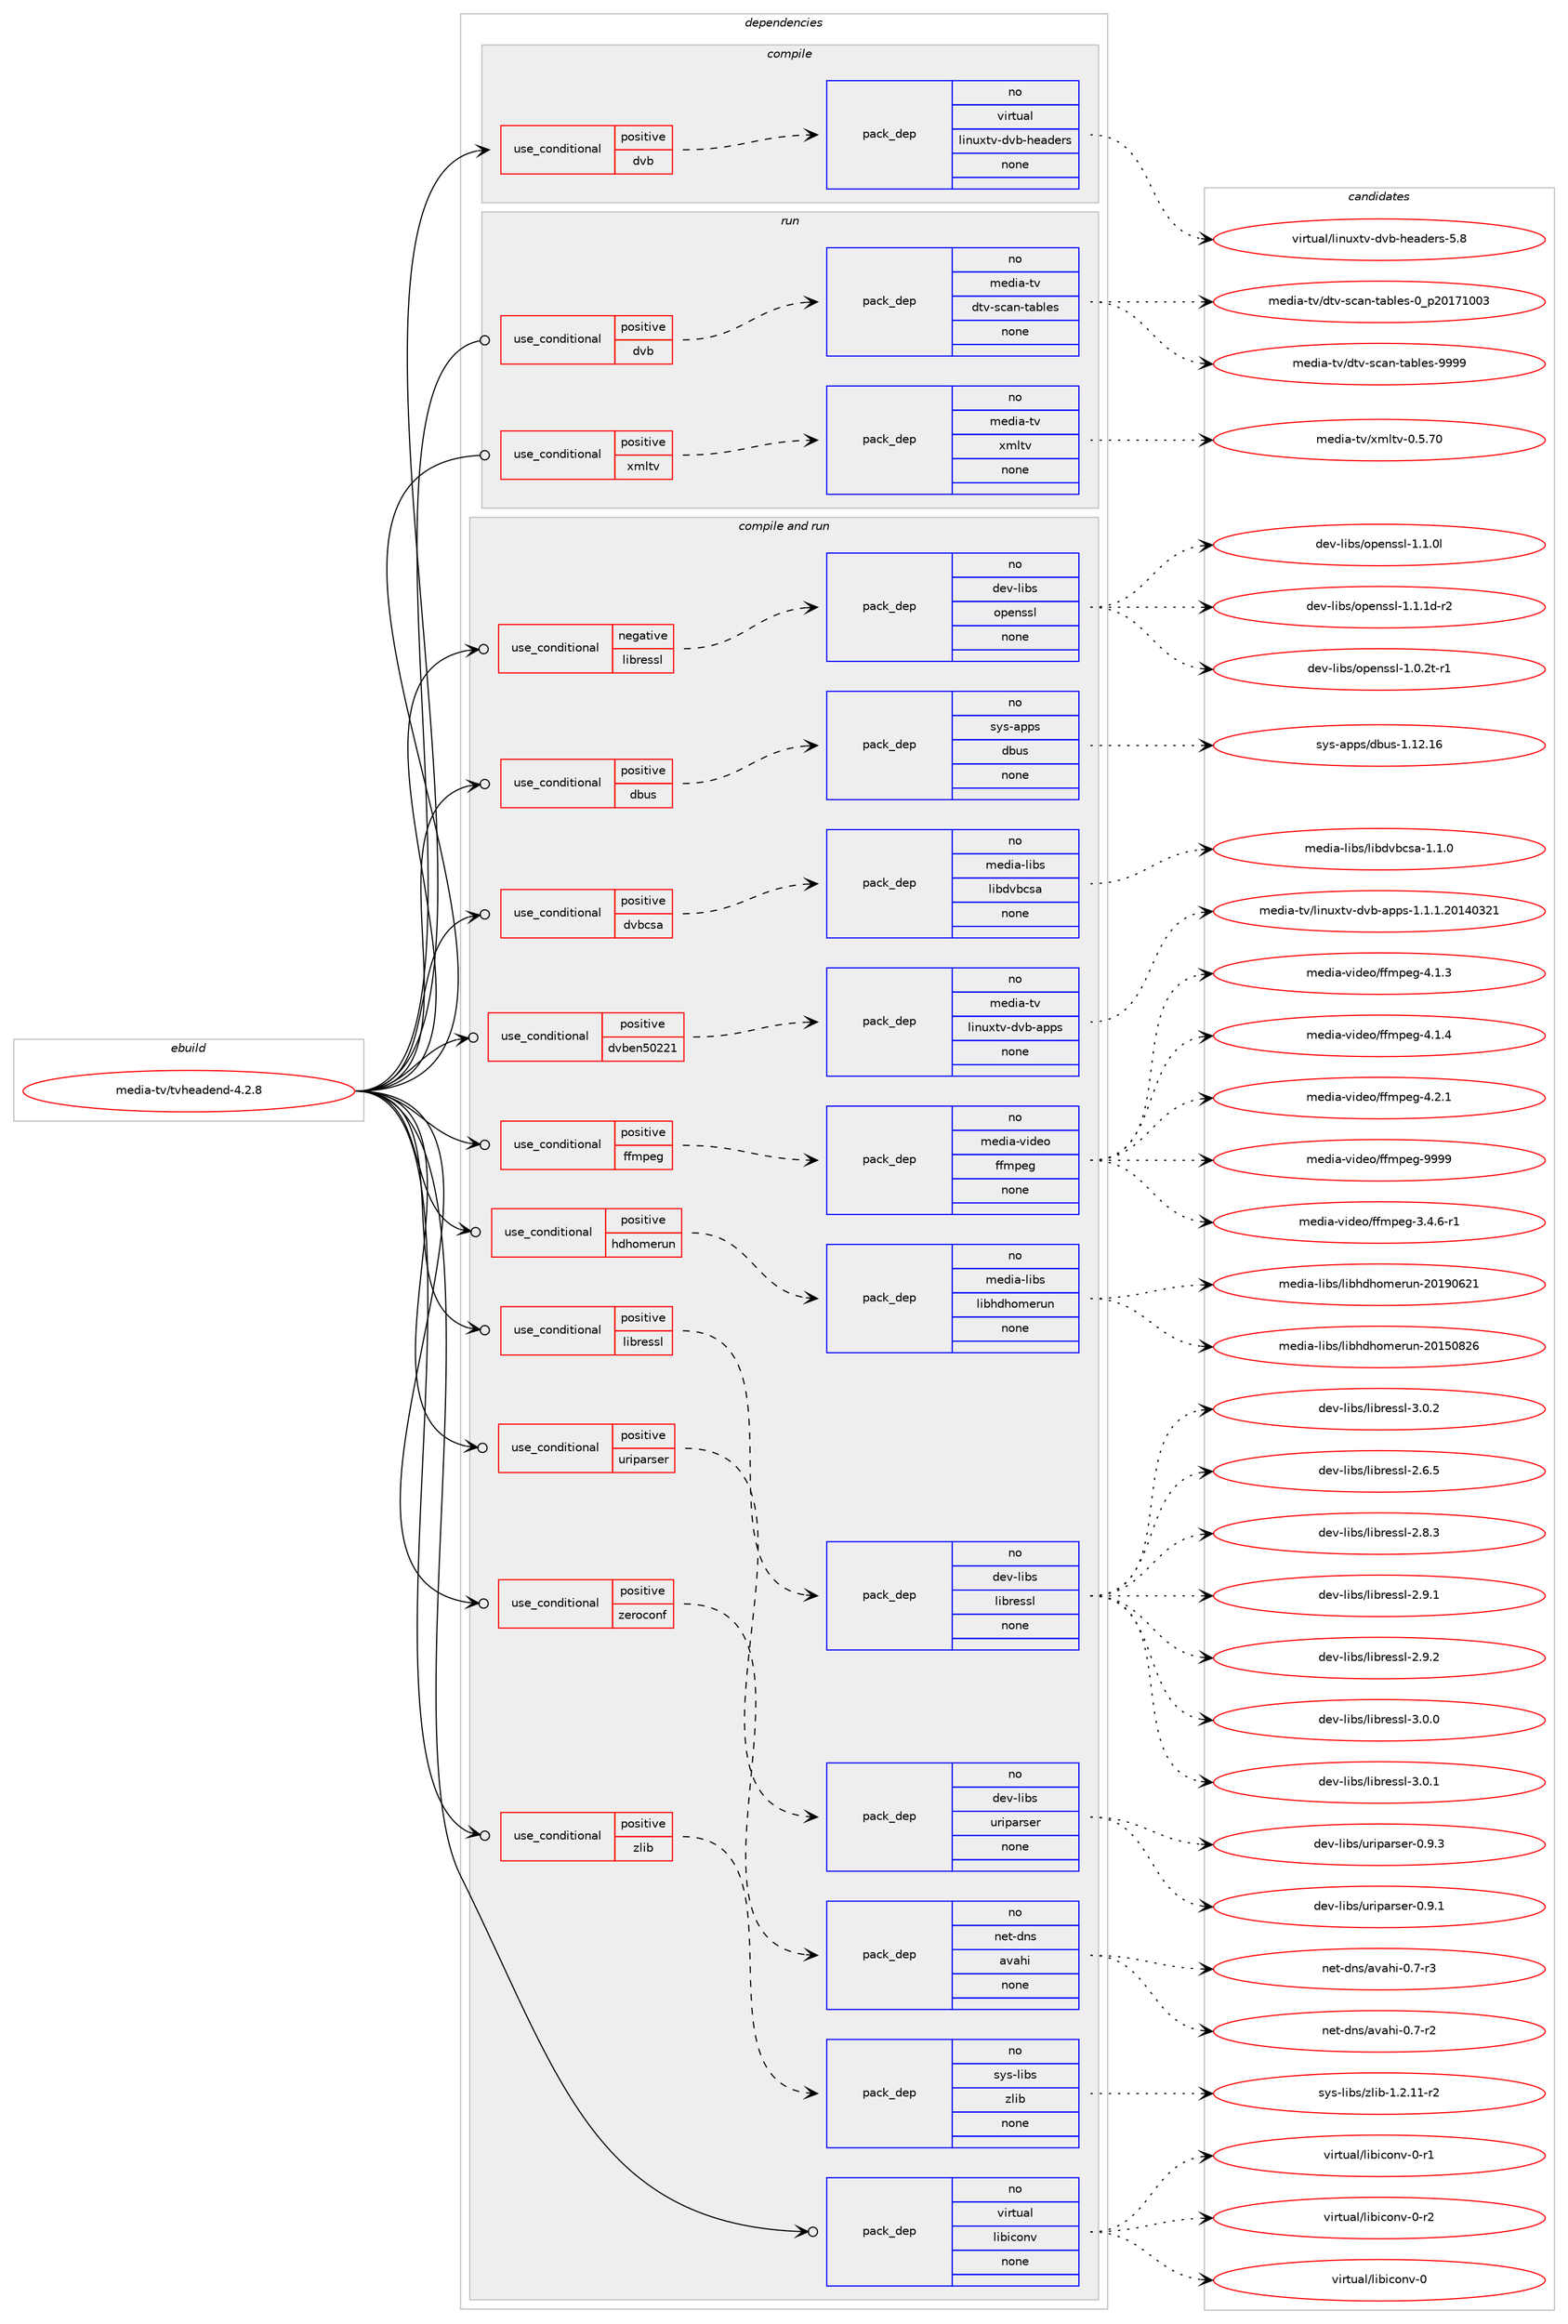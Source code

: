 digraph prolog {

# *************
# Graph options
# *************

newrank=true;
concentrate=true;
compound=true;
graph [rankdir=LR,fontname=Helvetica,fontsize=10,ranksep=1.5];#, ranksep=2.5, nodesep=0.2];
edge  [arrowhead=vee];
node  [fontname=Helvetica,fontsize=10];

# **********
# The ebuild
# **********

subgraph cluster_leftcol {
color=gray;
rank=same;
label=<<i>ebuild</i>>;
id [label="media-tv/tvheadend-4.2.8", color=red, width=4, href="../media-tv/tvheadend-4.2.8.svg"];
}

# ****************
# The dependencies
# ****************

subgraph cluster_midcol {
color=gray;
label=<<i>dependencies</i>>;
subgraph cluster_compile {
fillcolor="#eeeeee";
style=filled;
label=<<i>compile</i>>;
subgraph cond195656 {
dependency805511 [label=<<TABLE BORDER="0" CELLBORDER="1" CELLSPACING="0" CELLPADDING="4"><TR><TD ROWSPAN="3" CELLPADDING="10">use_conditional</TD></TR><TR><TD>positive</TD></TR><TR><TD>dvb</TD></TR></TABLE>>, shape=none, color=red];
subgraph pack595787 {
dependency805512 [label=<<TABLE BORDER="0" CELLBORDER="1" CELLSPACING="0" CELLPADDING="4" WIDTH="220"><TR><TD ROWSPAN="6" CELLPADDING="30">pack_dep</TD></TR><TR><TD WIDTH="110">no</TD></TR><TR><TD>virtual</TD></TR><TR><TD>linuxtv-dvb-headers</TD></TR><TR><TD>none</TD></TR><TR><TD></TD></TR></TABLE>>, shape=none, color=blue];
}
dependency805511:e -> dependency805512:w [weight=20,style="dashed",arrowhead="vee"];
}
id:e -> dependency805511:w [weight=20,style="solid",arrowhead="vee"];
}
subgraph cluster_compileandrun {
fillcolor="#eeeeee";
style=filled;
label=<<i>compile and run</i>>;
subgraph cond195657 {
dependency805513 [label=<<TABLE BORDER="0" CELLBORDER="1" CELLSPACING="0" CELLPADDING="4"><TR><TD ROWSPAN="3" CELLPADDING="10">use_conditional</TD></TR><TR><TD>negative</TD></TR><TR><TD>libressl</TD></TR></TABLE>>, shape=none, color=red];
subgraph pack595788 {
dependency805514 [label=<<TABLE BORDER="0" CELLBORDER="1" CELLSPACING="0" CELLPADDING="4" WIDTH="220"><TR><TD ROWSPAN="6" CELLPADDING="30">pack_dep</TD></TR><TR><TD WIDTH="110">no</TD></TR><TR><TD>dev-libs</TD></TR><TR><TD>openssl</TD></TR><TR><TD>none</TD></TR><TR><TD></TD></TR></TABLE>>, shape=none, color=blue];
}
dependency805513:e -> dependency805514:w [weight=20,style="dashed",arrowhead="vee"];
}
id:e -> dependency805513:w [weight=20,style="solid",arrowhead="odotvee"];
subgraph cond195658 {
dependency805515 [label=<<TABLE BORDER="0" CELLBORDER="1" CELLSPACING="0" CELLPADDING="4"><TR><TD ROWSPAN="3" CELLPADDING="10">use_conditional</TD></TR><TR><TD>positive</TD></TR><TR><TD>dbus</TD></TR></TABLE>>, shape=none, color=red];
subgraph pack595789 {
dependency805516 [label=<<TABLE BORDER="0" CELLBORDER="1" CELLSPACING="0" CELLPADDING="4" WIDTH="220"><TR><TD ROWSPAN="6" CELLPADDING="30">pack_dep</TD></TR><TR><TD WIDTH="110">no</TD></TR><TR><TD>sys-apps</TD></TR><TR><TD>dbus</TD></TR><TR><TD>none</TD></TR><TR><TD></TD></TR></TABLE>>, shape=none, color=blue];
}
dependency805515:e -> dependency805516:w [weight=20,style="dashed",arrowhead="vee"];
}
id:e -> dependency805515:w [weight=20,style="solid",arrowhead="odotvee"];
subgraph cond195659 {
dependency805517 [label=<<TABLE BORDER="0" CELLBORDER="1" CELLSPACING="0" CELLPADDING="4"><TR><TD ROWSPAN="3" CELLPADDING="10">use_conditional</TD></TR><TR><TD>positive</TD></TR><TR><TD>dvbcsa</TD></TR></TABLE>>, shape=none, color=red];
subgraph pack595790 {
dependency805518 [label=<<TABLE BORDER="0" CELLBORDER="1" CELLSPACING="0" CELLPADDING="4" WIDTH="220"><TR><TD ROWSPAN="6" CELLPADDING="30">pack_dep</TD></TR><TR><TD WIDTH="110">no</TD></TR><TR><TD>media-libs</TD></TR><TR><TD>libdvbcsa</TD></TR><TR><TD>none</TD></TR><TR><TD></TD></TR></TABLE>>, shape=none, color=blue];
}
dependency805517:e -> dependency805518:w [weight=20,style="dashed",arrowhead="vee"];
}
id:e -> dependency805517:w [weight=20,style="solid",arrowhead="odotvee"];
subgraph cond195660 {
dependency805519 [label=<<TABLE BORDER="0" CELLBORDER="1" CELLSPACING="0" CELLPADDING="4"><TR><TD ROWSPAN="3" CELLPADDING="10">use_conditional</TD></TR><TR><TD>positive</TD></TR><TR><TD>dvben50221</TD></TR></TABLE>>, shape=none, color=red];
subgraph pack595791 {
dependency805520 [label=<<TABLE BORDER="0" CELLBORDER="1" CELLSPACING="0" CELLPADDING="4" WIDTH="220"><TR><TD ROWSPAN="6" CELLPADDING="30">pack_dep</TD></TR><TR><TD WIDTH="110">no</TD></TR><TR><TD>media-tv</TD></TR><TR><TD>linuxtv-dvb-apps</TD></TR><TR><TD>none</TD></TR><TR><TD></TD></TR></TABLE>>, shape=none, color=blue];
}
dependency805519:e -> dependency805520:w [weight=20,style="dashed",arrowhead="vee"];
}
id:e -> dependency805519:w [weight=20,style="solid",arrowhead="odotvee"];
subgraph cond195661 {
dependency805521 [label=<<TABLE BORDER="0" CELLBORDER="1" CELLSPACING="0" CELLPADDING="4"><TR><TD ROWSPAN="3" CELLPADDING="10">use_conditional</TD></TR><TR><TD>positive</TD></TR><TR><TD>ffmpeg</TD></TR></TABLE>>, shape=none, color=red];
subgraph pack595792 {
dependency805522 [label=<<TABLE BORDER="0" CELLBORDER="1" CELLSPACING="0" CELLPADDING="4" WIDTH="220"><TR><TD ROWSPAN="6" CELLPADDING="30">pack_dep</TD></TR><TR><TD WIDTH="110">no</TD></TR><TR><TD>media-video</TD></TR><TR><TD>ffmpeg</TD></TR><TR><TD>none</TD></TR><TR><TD></TD></TR></TABLE>>, shape=none, color=blue];
}
dependency805521:e -> dependency805522:w [weight=20,style="dashed",arrowhead="vee"];
}
id:e -> dependency805521:w [weight=20,style="solid",arrowhead="odotvee"];
subgraph cond195662 {
dependency805523 [label=<<TABLE BORDER="0" CELLBORDER="1" CELLSPACING="0" CELLPADDING="4"><TR><TD ROWSPAN="3" CELLPADDING="10">use_conditional</TD></TR><TR><TD>positive</TD></TR><TR><TD>hdhomerun</TD></TR></TABLE>>, shape=none, color=red];
subgraph pack595793 {
dependency805524 [label=<<TABLE BORDER="0" CELLBORDER="1" CELLSPACING="0" CELLPADDING="4" WIDTH="220"><TR><TD ROWSPAN="6" CELLPADDING="30">pack_dep</TD></TR><TR><TD WIDTH="110">no</TD></TR><TR><TD>media-libs</TD></TR><TR><TD>libhdhomerun</TD></TR><TR><TD>none</TD></TR><TR><TD></TD></TR></TABLE>>, shape=none, color=blue];
}
dependency805523:e -> dependency805524:w [weight=20,style="dashed",arrowhead="vee"];
}
id:e -> dependency805523:w [weight=20,style="solid",arrowhead="odotvee"];
subgraph cond195663 {
dependency805525 [label=<<TABLE BORDER="0" CELLBORDER="1" CELLSPACING="0" CELLPADDING="4"><TR><TD ROWSPAN="3" CELLPADDING="10">use_conditional</TD></TR><TR><TD>positive</TD></TR><TR><TD>libressl</TD></TR></TABLE>>, shape=none, color=red];
subgraph pack595794 {
dependency805526 [label=<<TABLE BORDER="0" CELLBORDER="1" CELLSPACING="0" CELLPADDING="4" WIDTH="220"><TR><TD ROWSPAN="6" CELLPADDING="30">pack_dep</TD></TR><TR><TD WIDTH="110">no</TD></TR><TR><TD>dev-libs</TD></TR><TR><TD>libressl</TD></TR><TR><TD>none</TD></TR><TR><TD></TD></TR></TABLE>>, shape=none, color=blue];
}
dependency805525:e -> dependency805526:w [weight=20,style="dashed",arrowhead="vee"];
}
id:e -> dependency805525:w [weight=20,style="solid",arrowhead="odotvee"];
subgraph cond195664 {
dependency805527 [label=<<TABLE BORDER="0" CELLBORDER="1" CELLSPACING="0" CELLPADDING="4"><TR><TD ROWSPAN="3" CELLPADDING="10">use_conditional</TD></TR><TR><TD>positive</TD></TR><TR><TD>uriparser</TD></TR></TABLE>>, shape=none, color=red];
subgraph pack595795 {
dependency805528 [label=<<TABLE BORDER="0" CELLBORDER="1" CELLSPACING="0" CELLPADDING="4" WIDTH="220"><TR><TD ROWSPAN="6" CELLPADDING="30">pack_dep</TD></TR><TR><TD WIDTH="110">no</TD></TR><TR><TD>dev-libs</TD></TR><TR><TD>uriparser</TD></TR><TR><TD>none</TD></TR><TR><TD></TD></TR></TABLE>>, shape=none, color=blue];
}
dependency805527:e -> dependency805528:w [weight=20,style="dashed",arrowhead="vee"];
}
id:e -> dependency805527:w [weight=20,style="solid",arrowhead="odotvee"];
subgraph cond195665 {
dependency805529 [label=<<TABLE BORDER="0" CELLBORDER="1" CELLSPACING="0" CELLPADDING="4"><TR><TD ROWSPAN="3" CELLPADDING="10">use_conditional</TD></TR><TR><TD>positive</TD></TR><TR><TD>zeroconf</TD></TR></TABLE>>, shape=none, color=red];
subgraph pack595796 {
dependency805530 [label=<<TABLE BORDER="0" CELLBORDER="1" CELLSPACING="0" CELLPADDING="4" WIDTH="220"><TR><TD ROWSPAN="6" CELLPADDING="30">pack_dep</TD></TR><TR><TD WIDTH="110">no</TD></TR><TR><TD>net-dns</TD></TR><TR><TD>avahi</TD></TR><TR><TD>none</TD></TR><TR><TD></TD></TR></TABLE>>, shape=none, color=blue];
}
dependency805529:e -> dependency805530:w [weight=20,style="dashed",arrowhead="vee"];
}
id:e -> dependency805529:w [weight=20,style="solid",arrowhead="odotvee"];
subgraph cond195666 {
dependency805531 [label=<<TABLE BORDER="0" CELLBORDER="1" CELLSPACING="0" CELLPADDING="4"><TR><TD ROWSPAN="3" CELLPADDING="10">use_conditional</TD></TR><TR><TD>positive</TD></TR><TR><TD>zlib</TD></TR></TABLE>>, shape=none, color=red];
subgraph pack595797 {
dependency805532 [label=<<TABLE BORDER="0" CELLBORDER="1" CELLSPACING="0" CELLPADDING="4" WIDTH="220"><TR><TD ROWSPAN="6" CELLPADDING="30">pack_dep</TD></TR><TR><TD WIDTH="110">no</TD></TR><TR><TD>sys-libs</TD></TR><TR><TD>zlib</TD></TR><TR><TD>none</TD></TR><TR><TD></TD></TR></TABLE>>, shape=none, color=blue];
}
dependency805531:e -> dependency805532:w [weight=20,style="dashed",arrowhead="vee"];
}
id:e -> dependency805531:w [weight=20,style="solid",arrowhead="odotvee"];
subgraph pack595798 {
dependency805533 [label=<<TABLE BORDER="0" CELLBORDER="1" CELLSPACING="0" CELLPADDING="4" WIDTH="220"><TR><TD ROWSPAN="6" CELLPADDING="30">pack_dep</TD></TR><TR><TD WIDTH="110">no</TD></TR><TR><TD>virtual</TD></TR><TR><TD>libiconv</TD></TR><TR><TD>none</TD></TR><TR><TD></TD></TR></TABLE>>, shape=none, color=blue];
}
id:e -> dependency805533:w [weight=20,style="solid",arrowhead="odotvee"];
}
subgraph cluster_run {
fillcolor="#eeeeee";
style=filled;
label=<<i>run</i>>;
subgraph cond195667 {
dependency805534 [label=<<TABLE BORDER="0" CELLBORDER="1" CELLSPACING="0" CELLPADDING="4"><TR><TD ROWSPAN="3" CELLPADDING="10">use_conditional</TD></TR><TR><TD>positive</TD></TR><TR><TD>dvb</TD></TR></TABLE>>, shape=none, color=red];
subgraph pack595799 {
dependency805535 [label=<<TABLE BORDER="0" CELLBORDER="1" CELLSPACING="0" CELLPADDING="4" WIDTH="220"><TR><TD ROWSPAN="6" CELLPADDING="30">pack_dep</TD></TR><TR><TD WIDTH="110">no</TD></TR><TR><TD>media-tv</TD></TR><TR><TD>dtv-scan-tables</TD></TR><TR><TD>none</TD></TR><TR><TD></TD></TR></TABLE>>, shape=none, color=blue];
}
dependency805534:e -> dependency805535:w [weight=20,style="dashed",arrowhead="vee"];
}
id:e -> dependency805534:w [weight=20,style="solid",arrowhead="odot"];
subgraph cond195668 {
dependency805536 [label=<<TABLE BORDER="0" CELLBORDER="1" CELLSPACING="0" CELLPADDING="4"><TR><TD ROWSPAN="3" CELLPADDING="10">use_conditional</TD></TR><TR><TD>positive</TD></TR><TR><TD>xmltv</TD></TR></TABLE>>, shape=none, color=red];
subgraph pack595800 {
dependency805537 [label=<<TABLE BORDER="0" CELLBORDER="1" CELLSPACING="0" CELLPADDING="4" WIDTH="220"><TR><TD ROWSPAN="6" CELLPADDING="30">pack_dep</TD></TR><TR><TD WIDTH="110">no</TD></TR><TR><TD>media-tv</TD></TR><TR><TD>xmltv</TD></TR><TR><TD>none</TD></TR><TR><TD></TD></TR></TABLE>>, shape=none, color=blue];
}
dependency805536:e -> dependency805537:w [weight=20,style="dashed",arrowhead="vee"];
}
id:e -> dependency805536:w [weight=20,style="solid",arrowhead="odot"];
}
}

# **************
# The candidates
# **************

subgraph cluster_choices {
rank=same;
color=gray;
label=<<i>candidates</i>>;

subgraph choice595787 {
color=black;
nodesep=1;
choice11810511411611797108471081051101171201161184510011898451041019710010111411545534656 [label="virtual/linuxtv-dvb-headers-5.8", color=red, width=4,href="../virtual/linuxtv-dvb-headers-5.8.svg"];
dependency805512:e -> choice11810511411611797108471081051101171201161184510011898451041019710010111411545534656:w [style=dotted,weight="100"];
}
subgraph choice595788 {
color=black;
nodesep=1;
choice1001011184510810598115471111121011101151151084549464846501164511449 [label="dev-libs/openssl-1.0.2t-r1", color=red, width=4,href="../dev-libs/openssl-1.0.2t-r1.svg"];
choice100101118451081059811547111112101110115115108454946494648108 [label="dev-libs/openssl-1.1.0l", color=red, width=4,href="../dev-libs/openssl-1.1.0l.svg"];
choice1001011184510810598115471111121011101151151084549464946491004511450 [label="dev-libs/openssl-1.1.1d-r2", color=red, width=4,href="../dev-libs/openssl-1.1.1d-r2.svg"];
dependency805514:e -> choice1001011184510810598115471111121011101151151084549464846501164511449:w [style=dotted,weight="100"];
dependency805514:e -> choice100101118451081059811547111112101110115115108454946494648108:w [style=dotted,weight="100"];
dependency805514:e -> choice1001011184510810598115471111121011101151151084549464946491004511450:w [style=dotted,weight="100"];
}
subgraph choice595789 {
color=black;
nodesep=1;
choice115121115459711211211547100981171154549464950464954 [label="sys-apps/dbus-1.12.16", color=red, width=4,href="../sys-apps/dbus-1.12.16.svg"];
dependency805516:e -> choice115121115459711211211547100981171154549464950464954:w [style=dotted,weight="100"];
}
subgraph choice595790 {
color=black;
nodesep=1;
choice1091011001059745108105981154710810598100118989911597454946494648 [label="media-libs/libdvbcsa-1.1.0", color=red, width=4,href="../media-libs/libdvbcsa-1.1.0.svg"];
dependency805518:e -> choice1091011001059745108105981154710810598100118989911597454946494648:w [style=dotted,weight="100"];
}
subgraph choice595791 {
color=black;
nodesep=1;
choice10910110010597451161184710810511011712011611845100118984597112112115454946494649465048495248515049 [label="media-tv/linuxtv-dvb-apps-1.1.1.20140321", color=red, width=4,href="../media-tv/linuxtv-dvb-apps-1.1.1.20140321.svg"];
dependency805520:e -> choice10910110010597451161184710810511011712011611845100118984597112112115454946494649465048495248515049:w [style=dotted,weight="100"];
}
subgraph choice595792 {
color=black;
nodesep=1;
choice1091011001059745118105100101111471021021091121011034551465246544511449 [label="media-video/ffmpeg-3.4.6-r1", color=red, width=4,href="../media-video/ffmpeg-3.4.6-r1.svg"];
choice109101100105974511810510010111147102102109112101103455246494651 [label="media-video/ffmpeg-4.1.3", color=red, width=4,href="../media-video/ffmpeg-4.1.3.svg"];
choice109101100105974511810510010111147102102109112101103455246494652 [label="media-video/ffmpeg-4.1.4", color=red, width=4,href="../media-video/ffmpeg-4.1.4.svg"];
choice109101100105974511810510010111147102102109112101103455246504649 [label="media-video/ffmpeg-4.2.1", color=red, width=4,href="../media-video/ffmpeg-4.2.1.svg"];
choice1091011001059745118105100101111471021021091121011034557575757 [label="media-video/ffmpeg-9999", color=red, width=4,href="../media-video/ffmpeg-9999.svg"];
dependency805522:e -> choice1091011001059745118105100101111471021021091121011034551465246544511449:w [style=dotted,weight="100"];
dependency805522:e -> choice109101100105974511810510010111147102102109112101103455246494651:w [style=dotted,weight="100"];
dependency805522:e -> choice109101100105974511810510010111147102102109112101103455246494652:w [style=dotted,weight="100"];
dependency805522:e -> choice109101100105974511810510010111147102102109112101103455246504649:w [style=dotted,weight="100"];
dependency805522:e -> choice1091011001059745118105100101111471021021091121011034557575757:w [style=dotted,weight="100"];
}
subgraph choice595793 {
color=black;
nodesep=1;
choice1091011001059745108105981154710810598104100104111109101114117110455048495348565054 [label="media-libs/libhdhomerun-20150826", color=red, width=4,href="../media-libs/libhdhomerun-20150826.svg"];
choice1091011001059745108105981154710810598104100104111109101114117110455048495748545049 [label="media-libs/libhdhomerun-20190621", color=red, width=4,href="../media-libs/libhdhomerun-20190621.svg"];
dependency805524:e -> choice1091011001059745108105981154710810598104100104111109101114117110455048495348565054:w [style=dotted,weight="100"];
dependency805524:e -> choice1091011001059745108105981154710810598104100104111109101114117110455048495748545049:w [style=dotted,weight="100"];
}
subgraph choice595794 {
color=black;
nodesep=1;
choice10010111845108105981154710810598114101115115108455046544653 [label="dev-libs/libressl-2.6.5", color=red, width=4,href="../dev-libs/libressl-2.6.5.svg"];
choice10010111845108105981154710810598114101115115108455046564651 [label="dev-libs/libressl-2.8.3", color=red, width=4,href="../dev-libs/libressl-2.8.3.svg"];
choice10010111845108105981154710810598114101115115108455046574649 [label="dev-libs/libressl-2.9.1", color=red, width=4,href="../dev-libs/libressl-2.9.1.svg"];
choice10010111845108105981154710810598114101115115108455046574650 [label="dev-libs/libressl-2.9.2", color=red, width=4,href="../dev-libs/libressl-2.9.2.svg"];
choice10010111845108105981154710810598114101115115108455146484648 [label="dev-libs/libressl-3.0.0", color=red, width=4,href="../dev-libs/libressl-3.0.0.svg"];
choice10010111845108105981154710810598114101115115108455146484649 [label="dev-libs/libressl-3.0.1", color=red, width=4,href="../dev-libs/libressl-3.0.1.svg"];
choice10010111845108105981154710810598114101115115108455146484650 [label="dev-libs/libressl-3.0.2", color=red, width=4,href="../dev-libs/libressl-3.0.2.svg"];
dependency805526:e -> choice10010111845108105981154710810598114101115115108455046544653:w [style=dotted,weight="100"];
dependency805526:e -> choice10010111845108105981154710810598114101115115108455046564651:w [style=dotted,weight="100"];
dependency805526:e -> choice10010111845108105981154710810598114101115115108455046574649:w [style=dotted,weight="100"];
dependency805526:e -> choice10010111845108105981154710810598114101115115108455046574650:w [style=dotted,weight="100"];
dependency805526:e -> choice10010111845108105981154710810598114101115115108455146484648:w [style=dotted,weight="100"];
dependency805526:e -> choice10010111845108105981154710810598114101115115108455146484649:w [style=dotted,weight="100"];
dependency805526:e -> choice10010111845108105981154710810598114101115115108455146484650:w [style=dotted,weight="100"];
}
subgraph choice595795 {
color=black;
nodesep=1;
choice10010111845108105981154711711410511297114115101114454846574649 [label="dev-libs/uriparser-0.9.1", color=red, width=4,href="../dev-libs/uriparser-0.9.1.svg"];
choice10010111845108105981154711711410511297114115101114454846574651 [label="dev-libs/uriparser-0.9.3", color=red, width=4,href="../dev-libs/uriparser-0.9.3.svg"];
dependency805528:e -> choice10010111845108105981154711711410511297114115101114454846574649:w [style=dotted,weight="100"];
dependency805528:e -> choice10010111845108105981154711711410511297114115101114454846574651:w [style=dotted,weight="100"];
}
subgraph choice595796 {
color=black;
nodesep=1;
choice11010111645100110115479711897104105454846554511450 [label="net-dns/avahi-0.7-r2", color=red, width=4,href="../net-dns/avahi-0.7-r2.svg"];
choice11010111645100110115479711897104105454846554511451 [label="net-dns/avahi-0.7-r3", color=red, width=4,href="../net-dns/avahi-0.7-r3.svg"];
dependency805530:e -> choice11010111645100110115479711897104105454846554511450:w [style=dotted,weight="100"];
dependency805530:e -> choice11010111645100110115479711897104105454846554511451:w [style=dotted,weight="100"];
}
subgraph choice595797 {
color=black;
nodesep=1;
choice11512111545108105981154712210810598454946504649494511450 [label="sys-libs/zlib-1.2.11-r2", color=red, width=4,href="../sys-libs/zlib-1.2.11-r2.svg"];
dependency805532:e -> choice11512111545108105981154712210810598454946504649494511450:w [style=dotted,weight="100"];
}
subgraph choice595798 {
color=black;
nodesep=1;
choice118105114116117971084710810598105991111101184548 [label="virtual/libiconv-0", color=red, width=4,href="../virtual/libiconv-0.svg"];
choice1181051141161179710847108105981059911111011845484511449 [label="virtual/libiconv-0-r1", color=red, width=4,href="../virtual/libiconv-0-r1.svg"];
choice1181051141161179710847108105981059911111011845484511450 [label="virtual/libiconv-0-r2", color=red, width=4,href="../virtual/libiconv-0-r2.svg"];
dependency805533:e -> choice118105114116117971084710810598105991111101184548:w [style=dotted,weight="100"];
dependency805533:e -> choice1181051141161179710847108105981059911111011845484511449:w [style=dotted,weight="100"];
dependency805533:e -> choice1181051141161179710847108105981059911111011845484511450:w [style=dotted,weight="100"];
}
subgraph choice595799 {
color=black;
nodesep=1;
choice1091011001059745116118471001161184511599971104511697981081011154548951125048495549484851 [label="media-tv/dtv-scan-tables-0_p20171003", color=red, width=4,href="../media-tv/dtv-scan-tables-0_p20171003.svg"];
choice1091011001059745116118471001161184511599971104511697981081011154557575757 [label="media-tv/dtv-scan-tables-9999", color=red, width=4,href="../media-tv/dtv-scan-tables-9999.svg"];
dependency805535:e -> choice1091011001059745116118471001161184511599971104511697981081011154548951125048495549484851:w [style=dotted,weight="100"];
dependency805535:e -> choice1091011001059745116118471001161184511599971104511697981081011154557575757:w [style=dotted,weight="100"];
}
subgraph choice595800 {
color=black;
nodesep=1;
choice10910110010597451161184712010910811611845484653465548 [label="media-tv/xmltv-0.5.70", color=red, width=4,href="../media-tv/xmltv-0.5.70.svg"];
dependency805537:e -> choice10910110010597451161184712010910811611845484653465548:w [style=dotted,weight="100"];
}
}

}
